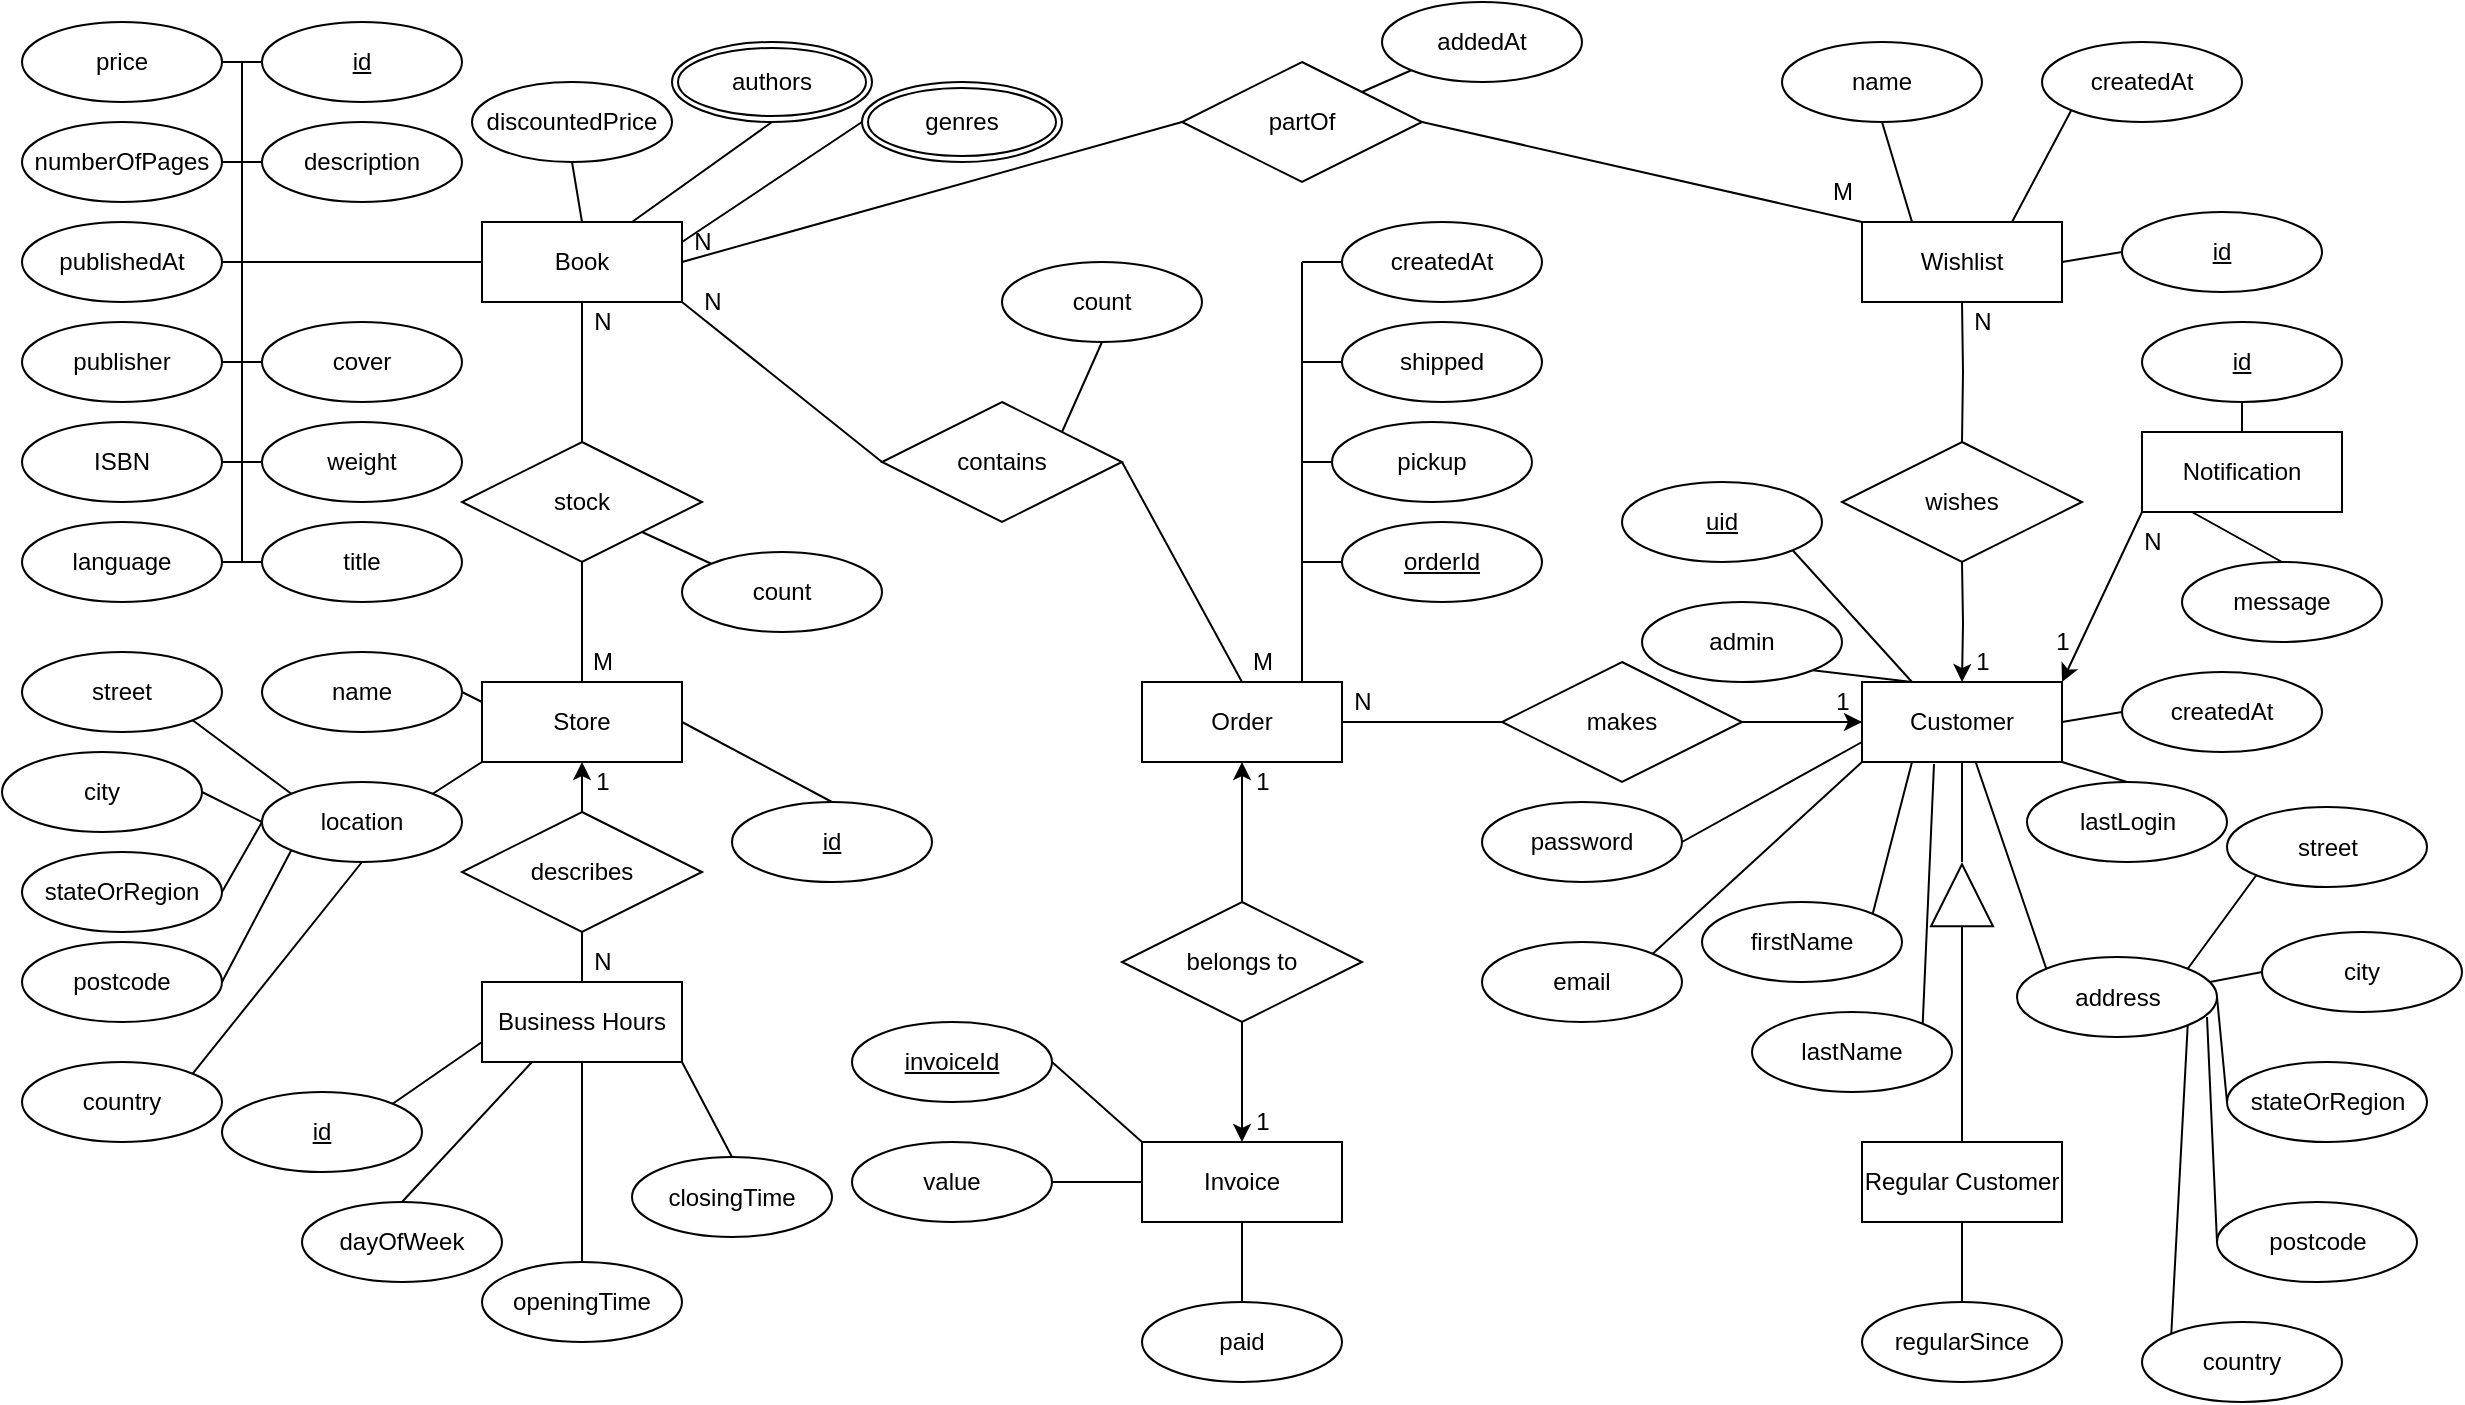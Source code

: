 <mxfile version="21.0.2" type="device"><diagram name="Page-1" id="feEC4u45geAOM6Zaswc8"><mxGraphModel dx="1434" dy="746" grid="1" gridSize="10" guides="1" tooltips="1" connect="1" arrows="1" fold="1" page="1" pageScale="1" pageWidth="850" pageHeight="1100" math="0" shadow="0"><root><mxCell id="0"/><mxCell id="1" parent="0"/><mxCell id="ds-fA3m9gh5OoLnwsY9G-4" style="edgeStyle=orthogonalEdgeStyle;rounded=0;orthogonalLoop=1;jettySize=auto;html=1;exitX=0.5;exitY=1;exitDx=0;exitDy=0;endArrow=none;endFill=0;" parent="1" source="ds-fA3m9gh5OoLnwsY9G-1" edge="1"><mxGeometry relative="1" as="geometry"><mxPoint x="980" y="440" as="targetPoint"/></mxGeometry></mxCell><mxCell id="ds-fA3m9gh5OoLnwsY9G-24" value="" style="edgeStyle=orthogonalEdgeStyle;rounded=0;orthogonalLoop=1;jettySize=auto;html=1;strokeWidth=1;endArrow=none;endFill=0;endSize=6;" parent="1" source="ds-fA3m9gh5OoLnwsY9G-1" target="ds-fA3m9gh5OoLnwsY9G-21" edge="1"><mxGeometry relative="1" as="geometry"/></mxCell><mxCell id="ds-fA3m9gh5OoLnwsY9G-1" value="Customer" style="whiteSpace=wrap;html=1;align=center;" parent="1" vertex="1"><mxGeometry x="930" y="350" width="100" height="40" as="geometry"/></mxCell><mxCell id="ds-fA3m9gh5OoLnwsY9G-3" style="edgeStyle=orthogonalEdgeStyle;rounded=0;orthogonalLoop=1;jettySize=auto;html=1;exitX=0.5;exitY=0;exitDx=0;exitDy=0;endArrow=block;endFill=0;strokeWidth=1;endSize=30;" parent="1" source="ds-fA3m9gh5OoLnwsY9G-2" edge="1"><mxGeometry relative="1" as="geometry"><mxPoint x="980" y="440" as="targetPoint"/></mxGeometry></mxCell><mxCell id="ds-fA3m9gh5OoLnwsY9G-2" value="Regular Customer" style="whiteSpace=wrap;html=1;align=center;" parent="1" vertex="1"><mxGeometry x="930" y="580" width="100" height="40" as="geometry"/></mxCell><mxCell id="ds-fA3m9gh5OoLnwsY9G-72" style="edgeStyle=none;rounded=0;orthogonalLoop=1;jettySize=auto;html=1;exitX=0;exitY=0.5;exitDx=0;exitDy=0;strokeWidth=1;endArrow=none;endFill=0;endSize=6;" parent="1" source="ds-fA3m9gh5OoLnwsY9G-5" edge="1"><mxGeometry relative="1" as="geometry"><mxPoint x="120" y="130" as="targetPoint"/><Array as="points"><mxPoint x="120" y="140"/></Array></mxGeometry></mxCell><mxCell id="ds-fA3m9gh5OoLnwsY9G-5" value="Book" style="whiteSpace=wrap;html=1;align=center;" parent="1" vertex="1"><mxGeometry x="240" y="120" width="100" height="40" as="geometry"/></mxCell><mxCell id="ds-fA3m9gh5OoLnwsY9G-6" value="Store" style="whiteSpace=wrap;html=1;align=center;" parent="1" vertex="1"><mxGeometry x="240" y="350" width="100" height="40" as="geometry"/></mxCell><mxCell id="ds-fA3m9gh5OoLnwsY9G-7" value="Order" style="whiteSpace=wrap;html=1;align=center;" parent="1" vertex="1"><mxGeometry x="570" y="350" width="100" height="40" as="geometry"/></mxCell><mxCell id="ds-fA3m9gh5OoLnwsY9G-8" value="Invoice" style="whiteSpace=wrap;html=1;align=center;" parent="1" vertex="1"><mxGeometry x="570" y="580" width="100" height="40" as="geometry"/></mxCell><mxCell id="ds-fA3m9gh5OoLnwsY9G-10" value="Wishlist" style="whiteSpace=wrap;html=1;align=center;" parent="1" vertex="1"><mxGeometry x="930" y="120" width="100" height="40" as="geometry"/></mxCell><mxCell id="ds-fA3m9gh5OoLnwsY9G-12" style="edgeStyle=orthogonalEdgeStyle;rounded=0;orthogonalLoop=1;jettySize=auto;html=1;exitX=0.5;exitY=1;exitDx=0;exitDy=0;entryX=0.5;entryY=0;entryDx=0;entryDy=0;strokeWidth=1;endArrow=classic;endFill=1;endSize=6;" parent="1" source="ds-fA3m9gh5OoLnwsY9G-11" target="ds-fA3m9gh5OoLnwsY9G-8" edge="1"><mxGeometry relative="1" as="geometry"/></mxCell><mxCell id="ds-fA3m9gh5OoLnwsY9G-13" style="edgeStyle=orthogonalEdgeStyle;rounded=0;orthogonalLoop=1;jettySize=auto;html=1;exitX=0.5;exitY=0;exitDx=0;exitDy=0;entryX=0.5;entryY=1;entryDx=0;entryDy=0;strokeWidth=1;endArrow=classic;endFill=1;endSize=6;" parent="1" source="ds-fA3m9gh5OoLnwsY9G-11" target="ds-fA3m9gh5OoLnwsY9G-7" edge="1"><mxGeometry relative="1" as="geometry"/></mxCell><mxCell id="ds-fA3m9gh5OoLnwsY9G-11" value="belongs to" style="shape=rhombus;perimeter=rhombusPerimeter;whiteSpace=wrap;html=1;align=center;" parent="1" vertex="1"><mxGeometry x="560" y="460" width="120" height="60" as="geometry"/></mxCell><mxCell id="ds-fA3m9gh5OoLnwsY9G-14" value="1" style="text;html=1;align=center;verticalAlign=middle;resizable=0;points=[];autosize=1;strokeColor=none;fillColor=none;" parent="1" vertex="1"><mxGeometry x="615" y="555" width="30" height="30" as="geometry"/></mxCell><mxCell id="ds-fA3m9gh5OoLnwsY9G-15" value="1" style="text;html=1;align=center;verticalAlign=middle;resizable=0;points=[];autosize=1;strokeColor=none;fillColor=none;" parent="1" vertex="1"><mxGeometry x="615" y="385" width="30" height="30" as="geometry"/></mxCell><mxCell id="ds-fA3m9gh5OoLnwsY9G-17" style="edgeStyle=orthogonalEdgeStyle;rounded=0;orthogonalLoop=1;jettySize=auto;html=1;exitX=0.5;exitY=1;exitDx=0;exitDy=0;entryX=0.5;entryY=0;entryDx=0;entryDy=0;strokeWidth=1;endArrow=classic;endFill=1;endSize=6;" parent="1" target="ds-fA3m9gh5OoLnwsY9G-1" edge="1"><mxGeometry relative="1" as="geometry"><mxPoint x="980" y="290" as="sourcePoint"/></mxGeometry></mxCell><mxCell id="ds-fA3m9gh5OoLnwsY9G-18" style="edgeStyle=orthogonalEdgeStyle;rounded=0;orthogonalLoop=1;jettySize=auto;html=1;exitX=0.5;exitY=0;exitDx=0;exitDy=0;entryX=0.5;entryY=1;entryDx=0;entryDy=0;strokeWidth=1;endArrow=none;endFill=0;endSize=6;" parent="1" target="ds-fA3m9gh5OoLnwsY9G-10" edge="1"><mxGeometry relative="1" as="geometry"><mxPoint x="980" y="230" as="sourcePoint"/></mxGeometry></mxCell><mxCell id="ds-fA3m9gh5OoLnwsY9G-16" value="wishes" style="shape=rhombus;perimeter=rhombusPerimeter;whiteSpace=wrap;html=1;align=center;" parent="1" vertex="1"><mxGeometry x="920" y="230" width="120" height="60" as="geometry"/></mxCell><mxCell id="ds-fA3m9gh5OoLnwsY9G-19" value="1" style="text;html=1;align=center;verticalAlign=middle;resizable=0;points=[];autosize=1;strokeColor=none;fillColor=none;" parent="1" vertex="1"><mxGeometry x="975" y="325" width="30" height="30" as="geometry"/></mxCell><mxCell id="ds-fA3m9gh5OoLnwsY9G-20" value="N" style="text;html=1;align=center;verticalAlign=middle;resizable=0;points=[];autosize=1;strokeColor=none;fillColor=none;" parent="1" vertex="1"><mxGeometry x="975" y="155" width="30" height="30" as="geometry"/></mxCell><mxCell id="ds-fA3m9gh5OoLnwsY9G-22" style="edgeStyle=orthogonalEdgeStyle;rounded=0;orthogonalLoop=1;jettySize=auto;html=1;exitX=1;exitY=0.5;exitDx=0;exitDy=0;entryX=0;entryY=0.5;entryDx=0;entryDy=0;strokeWidth=1;endArrow=classic;endFill=1;endSize=6;" parent="1" source="ds-fA3m9gh5OoLnwsY9G-21" target="ds-fA3m9gh5OoLnwsY9G-1" edge="1"><mxGeometry relative="1" as="geometry"/></mxCell><mxCell id="ds-fA3m9gh5OoLnwsY9G-23" style="edgeStyle=orthogonalEdgeStyle;rounded=0;orthogonalLoop=1;jettySize=auto;html=1;exitX=0;exitY=0.5;exitDx=0;exitDy=0;entryX=1;entryY=0.5;entryDx=0;entryDy=0;strokeWidth=1;endArrow=none;endFill=0;endSize=6;" parent="1" source="ds-fA3m9gh5OoLnwsY9G-21" target="ds-fA3m9gh5OoLnwsY9G-7" edge="1"><mxGeometry relative="1" as="geometry"/></mxCell><mxCell id="ds-fA3m9gh5OoLnwsY9G-21" value="makes" style="shape=rhombus;perimeter=rhombusPerimeter;whiteSpace=wrap;html=1;align=center;" parent="1" vertex="1"><mxGeometry x="750" y="340" width="120" height="60" as="geometry"/></mxCell><mxCell id="ds-fA3m9gh5OoLnwsY9G-25" value="1" style="text;html=1;align=center;verticalAlign=middle;resizable=0;points=[];autosize=1;strokeColor=none;fillColor=none;" parent="1" vertex="1"><mxGeometry x="905" y="345" width="30" height="30" as="geometry"/></mxCell><mxCell id="ds-fA3m9gh5OoLnwsY9G-26" value="N" style="text;html=1;align=center;verticalAlign=middle;resizable=0;points=[];autosize=1;strokeColor=none;fillColor=none;" parent="1" vertex="1"><mxGeometry x="665" y="345" width="30" height="30" as="geometry"/></mxCell><mxCell id="ds-fA3m9gh5OoLnwsY9G-35" style="edgeStyle=none;rounded=0;orthogonalLoop=1;jettySize=auto;html=1;exitX=1;exitY=0.5;exitDx=0;exitDy=0;entryX=0.5;entryY=0;entryDx=0;entryDy=0;strokeWidth=1;endArrow=none;endFill=0;endSize=6;" parent="1" source="ds-fA3m9gh5OoLnwsY9G-27" target="ds-fA3m9gh5OoLnwsY9G-7" edge="1"><mxGeometry relative="1" as="geometry"/></mxCell><mxCell id="ds-fA3m9gh5OoLnwsY9G-36" style="edgeStyle=none;rounded=0;orthogonalLoop=1;jettySize=auto;html=1;exitX=0;exitY=0.5;exitDx=0;exitDy=0;entryX=1;entryY=1;entryDx=0;entryDy=0;strokeWidth=1;endArrow=none;endFill=0;endSize=6;" parent="1" source="ds-fA3m9gh5OoLnwsY9G-27" target="ds-fA3m9gh5OoLnwsY9G-5" edge="1"><mxGeometry relative="1" as="geometry"/></mxCell><mxCell id="ds-fA3m9gh5OoLnwsY9G-27" value="contains" style="shape=rhombus;perimeter=rhombusPerimeter;whiteSpace=wrap;html=1;align=center;" parent="1" vertex="1"><mxGeometry x="440" y="210" width="120" height="60" as="geometry"/></mxCell><mxCell id="ds-fA3m9gh5OoLnwsY9G-29" style="edgeStyle=orthogonalEdgeStyle;rounded=0;orthogonalLoop=1;jettySize=auto;html=1;exitX=0.5;exitY=0;exitDx=0;exitDy=0;entryX=0.5;entryY=1;entryDx=0;entryDy=0;strokeWidth=1;endArrow=none;endFill=0;endSize=6;" parent="1" source="ds-fA3m9gh5OoLnwsY9G-28" target="ds-fA3m9gh5OoLnwsY9G-5" edge="1"><mxGeometry relative="1" as="geometry"/></mxCell><mxCell id="ds-fA3m9gh5OoLnwsY9G-30" style="edgeStyle=orthogonalEdgeStyle;rounded=0;orthogonalLoop=1;jettySize=auto;html=1;exitX=0.5;exitY=1;exitDx=0;exitDy=0;entryX=0.5;entryY=0;entryDx=0;entryDy=0;strokeWidth=1;endArrow=none;endFill=0;endSize=6;" parent="1" source="ds-fA3m9gh5OoLnwsY9G-28" target="ds-fA3m9gh5OoLnwsY9G-6" edge="1"><mxGeometry relative="1" as="geometry"/></mxCell><mxCell id="ds-fA3m9gh5OoLnwsY9G-28" value="stock" style="shape=rhombus;perimeter=rhombusPerimeter;whiteSpace=wrap;html=1;align=center;" parent="1" vertex="1"><mxGeometry x="230" y="230" width="120" height="60" as="geometry"/></mxCell><mxCell id="ds-fA3m9gh5OoLnwsY9G-32" style="rounded=0;orthogonalLoop=1;jettySize=auto;html=1;exitX=0;exitY=0;exitDx=0;exitDy=0;entryX=1;entryY=1;entryDx=0;entryDy=0;strokeWidth=1;endArrow=none;endFill=0;endSize=6;" parent="1" source="ds-fA3m9gh5OoLnwsY9G-31" target="ds-fA3m9gh5OoLnwsY9G-28" edge="1"><mxGeometry relative="1" as="geometry"/></mxCell><mxCell id="ds-fA3m9gh5OoLnwsY9G-31" value="count" style="ellipse;whiteSpace=wrap;html=1;align=center;" parent="1" vertex="1"><mxGeometry x="340" y="285" width="100" height="40" as="geometry"/></mxCell><mxCell id="ds-fA3m9gh5OoLnwsY9G-33" value="M" style="text;html=1;align=center;verticalAlign=middle;resizable=0;points=[];autosize=1;strokeColor=none;fillColor=none;" parent="1" vertex="1"><mxGeometry x="285" y="325" width="30" height="30" as="geometry"/></mxCell><mxCell id="ds-fA3m9gh5OoLnwsY9G-34" value="N" style="text;html=1;align=center;verticalAlign=middle;resizable=0;points=[];autosize=1;strokeColor=none;fillColor=none;" parent="1" vertex="1"><mxGeometry x="285" y="155" width="30" height="30" as="geometry"/></mxCell><mxCell id="ds-fA3m9gh5OoLnwsY9G-60" style="edgeStyle=none;rounded=0;orthogonalLoop=1;jettySize=auto;html=1;exitX=0.5;exitY=1;exitDx=0;exitDy=0;entryX=0.75;entryY=0;entryDx=0;entryDy=0;strokeWidth=1;endArrow=none;endFill=0;endSize=6;" parent="1" source="ds-fA3m9gh5OoLnwsY9G-37" target="ds-fA3m9gh5OoLnwsY9G-5" edge="1"><mxGeometry relative="1" as="geometry"/></mxCell><mxCell id="ds-fA3m9gh5OoLnwsY9G-37" value="authors" style="ellipse;shape=doubleEllipse;margin=3;whiteSpace=wrap;html=1;align=center;" parent="1" vertex="1"><mxGeometry x="335" y="30" width="100" height="40" as="geometry"/></mxCell><mxCell id="ds-fA3m9gh5OoLnwsY9G-45" style="edgeStyle=none;rounded=0;orthogonalLoop=1;jettySize=auto;html=1;exitX=0;exitY=0.5;exitDx=0;exitDy=0;entryX=1;entryY=0.25;entryDx=0;entryDy=0;strokeWidth=1;endArrow=none;endFill=0;endSize=6;" parent="1" source="ds-fA3m9gh5OoLnwsY9G-41" target="ds-fA3m9gh5OoLnwsY9G-5" edge="1"><mxGeometry relative="1" as="geometry"/></mxCell><mxCell id="ds-fA3m9gh5OoLnwsY9G-41" value="genres" style="ellipse;shape=doubleEllipse;margin=3;whiteSpace=wrap;html=1;align=center;" parent="1" vertex="1"><mxGeometry x="430" y="50" width="100" height="40" as="geometry"/></mxCell><mxCell id="ds-fA3m9gh5OoLnwsY9G-43" value="M" style="text;html=1;align=center;verticalAlign=middle;resizable=0;points=[];autosize=1;strokeColor=none;fillColor=none;" parent="1" vertex="1"><mxGeometry x="615" y="325" width="30" height="30" as="geometry"/></mxCell><mxCell id="ds-fA3m9gh5OoLnwsY9G-44" value="N" style="text;html=1;align=center;verticalAlign=middle;resizable=0;points=[];autosize=1;strokeColor=none;fillColor=none;" parent="1" vertex="1"><mxGeometry x="340" y="145" width="30" height="30" as="geometry"/></mxCell><mxCell id="ds-fA3m9gh5OoLnwsY9G-67" style="edgeStyle=none;rounded=0;orthogonalLoop=1;jettySize=auto;html=1;exitX=0;exitY=0.5;exitDx=0;exitDy=0;strokeWidth=1;endArrow=none;endFill=0;endSize=6;" parent="1" source="ds-fA3m9gh5OoLnwsY9G-47" edge="1"><mxGeometry relative="1" as="geometry"><mxPoint x="120" y="40" as="targetPoint"/></mxGeometry></mxCell><mxCell id="ds-fA3m9gh5OoLnwsY9G-47" value="id" style="ellipse;whiteSpace=wrap;html=1;align=center;fontStyle=4;" parent="1" vertex="1"><mxGeometry x="130" y="20" width="100" height="40" as="geometry"/></mxCell><mxCell id="ds-fA3m9gh5OoLnwsY9G-62" style="edgeStyle=none;rounded=0;orthogonalLoop=1;jettySize=auto;html=1;exitX=1;exitY=0.5;exitDx=0;exitDy=0;strokeWidth=1;endArrow=none;endFill=0;endSize=6;" parent="1" source="ds-fA3m9gh5OoLnwsY9G-49" edge="1"><mxGeometry relative="1" as="geometry"><mxPoint x="120" y="240" as="targetPoint"/></mxGeometry></mxCell><mxCell id="ds-fA3m9gh5OoLnwsY9G-49" value="ISBN" style="ellipse;whiteSpace=wrap;html=1;align=center;" parent="1" vertex="1"><mxGeometry x="10" y="220" width="100" height="40" as="geometry"/></mxCell><mxCell id="ds-fA3m9gh5OoLnwsY9G-63" style="edgeStyle=none;rounded=0;orthogonalLoop=1;jettySize=auto;html=1;exitX=1;exitY=0.5;exitDx=0;exitDy=0;strokeWidth=1;endArrow=none;endFill=0;endSize=6;" parent="1" source="ds-fA3m9gh5OoLnwsY9G-51" edge="1"><mxGeometry relative="1" as="geometry"><mxPoint x="120" y="190" as="targetPoint"/></mxGeometry></mxCell><mxCell id="ds-fA3m9gh5OoLnwsY9G-51" value="publisher" style="ellipse;whiteSpace=wrap;html=1;align=center;" parent="1" vertex="1"><mxGeometry x="10" y="170" width="100" height="40" as="geometry"/></mxCell><mxCell id="ds-fA3m9gh5OoLnwsY9G-64" style="edgeStyle=none;rounded=0;orthogonalLoop=1;jettySize=auto;html=1;exitX=1;exitY=0.5;exitDx=0;exitDy=0;strokeWidth=1;endArrow=none;endFill=0;endSize=6;" parent="1" source="ds-fA3m9gh5OoLnwsY9G-53" edge="1"><mxGeometry relative="1" as="geometry"><mxPoint x="120" y="140" as="targetPoint"/></mxGeometry></mxCell><mxCell id="ds-fA3m9gh5OoLnwsY9G-53" value="&lt;div&gt;publishedAt&lt;/div&gt;" style="ellipse;whiteSpace=wrap;html=1;align=center;" parent="1" vertex="1"><mxGeometry x="10" y="120" width="100" height="40" as="geometry"/></mxCell><mxCell id="ds-fA3m9gh5OoLnwsY9G-65" style="edgeStyle=none;rounded=0;orthogonalLoop=1;jettySize=auto;html=1;exitX=1;exitY=0.5;exitDx=0;exitDy=0;strokeWidth=1;endArrow=none;endFill=0;endSize=6;" parent="1" source="ds-fA3m9gh5OoLnwsY9G-56" edge="1"><mxGeometry relative="1" as="geometry"><mxPoint x="120" y="90" as="targetPoint"/></mxGeometry></mxCell><mxCell id="ds-fA3m9gh5OoLnwsY9G-56" value="&lt;div&gt;numberOfPages&lt;/div&gt;" style="ellipse;whiteSpace=wrap;html=1;align=center;" parent="1" vertex="1"><mxGeometry x="10" y="70" width="100" height="40" as="geometry"/></mxCell><mxCell id="ds-fA3m9gh5OoLnwsY9G-66" style="edgeStyle=none;rounded=0;orthogonalLoop=1;jettySize=auto;html=1;exitX=1;exitY=0.5;exitDx=0;exitDy=0;strokeWidth=1;endArrow=none;endFill=0;endSize=6;" parent="1" source="ds-fA3m9gh5OoLnwsY9G-58" edge="1"><mxGeometry relative="1" as="geometry"><mxPoint x="120" y="40" as="targetPoint"/></mxGeometry></mxCell><mxCell id="ds-fA3m9gh5OoLnwsY9G-58" value="&lt;div&gt;price&lt;/div&gt;" style="ellipse;whiteSpace=wrap;html=1;align=center;" parent="1" vertex="1"><mxGeometry x="10" y="20" width="100" height="40" as="geometry"/></mxCell><mxCell id="ds-fA3m9gh5OoLnwsY9G-61" value="" style="endArrow=none;html=1;rounded=0;strokeWidth=1;endSize=6;" parent="1" edge="1"><mxGeometry relative="1" as="geometry"><mxPoint x="120" y="40" as="sourcePoint"/><mxPoint x="120" y="290" as="targetPoint"/><Array as="points"><mxPoint x="120" y="150"/></Array></mxGeometry></mxCell><mxCell id="ds-fA3m9gh5OoLnwsY9G-69" style="edgeStyle=none;rounded=0;orthogonalLoop=1;jettySize=auto;html=1;exitX=0;exitY=0.5;exitDx=0;exitDy=0;strokeWidth=1;endArrow=none;endFill=0;endSize=6;" parent="1" source="ds-fA3m9gh5OoLnwsY9G-68" edge="1"><mxGeometry relative="1" as="geometry"><mxPoint x="120" y="240" as="targetPoint"/></mxGeometry></mxCell><mxCell id="ds-fA3m9gh5OoLnwsY9G-68" value="weight" style="ellipse;whiteSpace=wrap;html=1;align=center;" parent="1" vertex="1"><mxGeometry x="130" y="220" width="100" height="40" as="geometry"/></mxCell><mxCell id="ds-fA3m9gh5OoLnwsY9G-71" style="edgeStyle=none;rounded=0;orthogonalLoop=1;jettySize=auto;html=1;exitX=0;exitY=0.5;exitDx=0;exitDy=0;strokeWidth=1;endArrow=none;endFill=0;endSize=6;" parent="1" source="ds-fA3m9gh5OoLnwsY9G-70" edge="1"><mxGeometry relative="1" as="geometry"><mxPoint x="120" y="190" as="targetPoint"/></mxGeometry></mxCell><mxCell id="ds-fA3m9gh5OoLnwsY9G-70" value="cover" style="ellipse;whiteSpace=wrap;html=1;align=center;" parent="1" vertex="1"><mxGeometry x="130" y="170" width="100" height="40" as="geometry"/></mxCell><mxCell id="ds-fA3m9gh5OoLnwsY9G-74" style="edgeStyle=none;rounded=0;orthogonalLoop=1;jettySize=auto;html=1;exitX=0;exitY=0.5;exitDx=0;exitDy=0;strokeWidth=1;endArrow=none;endFill=0;endSize=6;" parent="1" source="ds-fA3m9gh5OoLnwsY9G-73" edge="1"><mxGeometry relative="1" as="geometry"><mxPoint x="120" y="90" as="targetPoint"/></mxGeometry></mxCell><mxCell id="ds-fA3m9gh5OoLnwsY9G-73" value="description" style="ellipse;whiteSpace=wrap;html=1;align=center;" parent="1" vertex="1"><mxGeometry x="130" y="70" width="100" height="40" as="geometry"/></mxCell><mxCell id="ds-fA3m9gh5OoLnwsY9G-76" style="edgeStyle=none;rounded=0;orthogonalLoop=1;jettySize=auto;html=1;exitX=1;exitY=0.5;exitDx=0;exitDy=0;strokeWidth=1;endArrow=none;endFill=0;endSize=6;" parent="1" source="ds-fA3m9gh5OoLnwsY9G-75" edge="1"><mxGeometry relative="1" as="geometry"><mxPoint x="120" y="290" as="targetPoint"/></mxGeometry></mxCell><mxCell id="ds-fA3m9gh5OoLnwsY9G-75" value="language" style="ellipse;whiteSpace=wrap;html=1;align=center;" parent="1" vertex="1"><mxGeometry x="10" y="270" width="100" height="40" as="geometry"/></mxCell><mxCell id="ds-fA3m9gh5OoLnwsY9G-91" style="edgeStyle=none;rounded=0;orthogonalLoop=1;jettySize=auto;html=1;exitX=1;exitY=0;exitDx=0;exitDy=0;entryX=0;entryY=1;entryDx=0;entryDy=0;strokeWidth=1;endArrow=none;endFill=0;endSize=6;" parent="1" source="ds-fA3m9gh5OoLnwsY9G-77" target="ds-fA3m9gh5OoLnwsY9G-6" edge="1"><mxGeometry relative="1" as="geometry"/></mxCell><mxCell id="ds-fA3m9gh5OoLnwsY9G-77" value="location" style="ellipse;whiteSpace=wrap;html=1;align=center;" parent="1" vertex="1"><mxGeometry x="130" y="400" width="100" height="40" as="geometry"/></mxCell><mxCell id="ds-fA3m9gh5OoLnwsY9G-95" style="edgeStyle=none;rounded=0;orthogonalLoop=1;jettySize=auto;html=1;exitX=1;exitY=1;exitDx=0;exitDy=0;entryX=0;entryY=0;entryDx=0;entryDy=0;strokeWidth=1;endArrow=none;endFill=0;endSize=6;" parent="1" source="ds-fA3m9gh5OoLnwsY9G-78" target="ds-fA3m9gh5OoLnwsY9G-77" edge="1"><mxGeometry relative="1" as="geometry"/></mxCell><mxCell id="ds-fA3m9gh5OoLnwsY9G-78" value="street" style="ellipse;whiteSpace=wrap;html=1;align=center;" parent="1" vertex="1"><mxGeometry x="10" y="335" width="100" height="40" as="geometry"/></mxCell><mxCell id="ds-fA3m9gh5OoLnwsY9G-94" style="edgeStyle=none;rounded=0;orthogonalLoop=1;jettySize=auto;html=1;exitX=1;exitY=0.5;exitDx=0;exitDy=0;entryX=0;entryY=0.5;entryDx=0;entryDy=0;strokeWidth=1;endArrow=none;endFill=0;endSize=6;" parent="1" source="ds-fA3m9gh5OoLnwsY9G-79" target="ds-fA3m9gh5OoLnwsY9G-77" edge="1"><mxGeometry relative="1" as="geometry"/></mxCell><mxCell id="ds-fA3m9gh5OoLnwsY9G-79" value="stateOrRegion" style="ellipse;whiteSpace=wrap;html=1;align=center;" parent="1" vertex="1"><mxGeometry x="10" y="435" width="100" height="40" as="geometry"/></mxCell><mxCell id="ds-fA3m9gh5OoLnwsY9G-93" style="edgeStyle=none;rounded=0;orthogonalLoop=1;jettySize=auto;html=1;exitX=1;exitY=0.5;exitDx=0;exitDy=0;entryX=0;entryY=1;entryDx=0;entryDy=0;strokeWidth=1;endArrow=none;endFill=0;endSize=6;" parent="1" source="ds-fA3m9gh5OoLnwsY9G-80" target="ds-fA3m9gh5OoLnwsY9G-77" edge="1"><mxGeometry relative="1" as="geometry"/></mxCell><mxCell id="ds-fA3m9gh5OoLnwsY9G-80" value="postcode" style="ellipse;whiteSpace=wrap;html=1;align=center;" parent="1" vertex="1"><mxGeometry x="10" y="480" width="100" height="40" as="geometry"/></mxCell><mxCell id="ds-fA3m9gh5OoLnwsY9G-92" style="edgeStyle=none;rounded=0;orthogonalLoop=1;jettySize=auto;html=1;exitX=1;exitY=0;exitDx=0;exitDy=0;entryX=0.5;entryY=1;entryDx=0;entryDy=0;strokeWidth=1;endArrow=none;endFill=0;endSize=6;" parent="1" source="ds-fA3m9gh5OoLnwsY9G-81" target="ds-fA3m9gh5OoLnwsY9G-77" edge="1"><mxGeometry relative="1" as="geometry"/></mxCell><mxCell id="ds-fA3m9gh5OoLnwsY9G-81" value="country" style="ellipse;whiteSpace=wrap;html=1;align=center;" parent="1" vertex="1"><mxGeometry x="10" y="540" width="100" height="40" as="geometry"/></mxCell><mxCell id="ds-fA3m9gh5OoLnwsY9G-90" style="edgeStyle=none;rounded=0;orthogonalLoop=1;jettySize=auto;html=1;exitX=1;exitY=0.5;exitDx=0;exitDy=0;entryX=0;entryY=0.25;entryDx=0;entryDy=0;strokeWidth=1;endArrow=none;endFill=0;endSize=6;" parent="1" source="ds-fA3m9gh5OoLnwsY9G-82" target="ds-fA3m9gh5OoLnwsY9G-6" edge="1"><mxGeometry relative="1" as="geometry"/></mxCell><mxCell id="ds-fA3m9gh5OoLnwsY9G-82" value="name" style="ellipse;whiteSpace=wrap;html=1;align=center;" parent="1" vertex="1"><mxGeometry x="130" y="335" width="100" height="40" as="geometry"/></mxCell><mxCell id="1VKtcYkeaoAmWVGoJcKk-1" style="rounded=0;orthogonalLoop=1;jettySize=auto;html=1;exitX=0.5;exitY=0;exitDx=0;exitDy=0;entryX=1;entryY=0.5;entryDx=0;entryDy=0;endArrow=none;endFill=0;" parent="1" source="ds-fA3m9gh5OoLnwsY9G-86" target="ds-fA3m9gh5OoLnwsY9G-6" edge="1"><mxGeometry relative="1" as="geometry"/></mxCell><mxCell id="ds-fA3m9gh5OoLnwsY9G-86" value="id" style="ellipse;whiteSpace=wrap;html=1;align=center;fontStyle=4;" parent="1" vertex="1"><mxGeometry x="365" y="410" width="100" height="40" as="geometry"/></mxCell><mxCell id="ds-fA3m9gh5OoLnwsY9G-88" style="edgeStyle=none;rounded=0;orthogonalLoop=1;jettySize=auto;html=1;exitX=0;exitY=0.5;exitDx=0;exitDy=0;strokeWidth=1;endArrow=none;endFill=0;endSize=6;" parent="1" edge="1"><mxGeometry relative="1" as="geometry"><mxPoint x="120" y="290" as="targetPoint"/><mxPoint x="130" y="290" as="sourcePoint"/></mxGeometry></mxCell><mxCell id="ds-fA3m9gh5OoLnwsY9G-106" style="edgeStyle=none;rounded=0;orthogonalLoop=1;jettySize=auto;html=1;exitX=0;exitY=0.5;exitDx=0;exitDy=0;strokeWidth=1;endArrow=none;endFill=0;endSize=6;" parent="1" edge="1"><mxGeometry relative="1" as="geometry"><mxPoint x="650" y="240" as="targetPoint"/><mxPoint x="670" y="240" as="sourcePoint"/></mxGeometry></mxCell><mxCell id="ds-fA3m9gh5OoLnwsY9G-105" style="edgeStyle=none;rounded=0;orthogonalLoop=1;jettySize=auto;html=1;exitX=0;exitY=0.5;exitDx=0;exitDy=0;strokeWidth=1;endArrow=none;endFill=0;endSize=6;" parent="1" source="ds-fA3m9gh5OoLnwsY9G-99" edge="1"><mxGeometry relative="1" as="geometry"><mxPoint x="650" y="190" as="targetPoint"/></mxGeometry></mxCell><mxCell id="ds-fA3m9gh5OoLnwsY9G-99" value="shipped" style="ellipse;whiteSpace=wrap;html=1;align=center;" parent="1" vertex="1"><mxGeometry x="670" y="170" width="100" height="40" as="geometry"/></mxCell><mxCell id="ds-fA3m9gh5OoLnwsY9G-104" style="edgeStyle=none;rounded=0;orthogonalLoop=1;jettySize=auto;html=1;exitX=0;exitY=0.5;exitDx=0;exitDy=0;strokeWidth=1;endArrow=none;endFill=0;endSize=6;" parent="1" source="ds-fA3m9gh5OoLnwsY9G-100" edge="1"><mxGeometry relative="1" as="geometry"><mxPoint x="650" y="140" as="targetPoint"/></mxGeometry></mxCell><mxCell id="ds-fA3m9gh5OoLnwsY9G-100" value="createdAt" style="ellipse;whiteSpace=wrap;html=1;align=center;" parent="1" vertex="1"><mxGeometry x="670" y="120" width="100" height="40" as="geometry"/></mxCell><mxCell id="ds-fA3m9gh5OoLnwsY9G-101" value="" style="endArrow=none;html=1;rounded=0;strokeWidth=1;endSize=6;" parent="1" edge="1"><mxGeometry relative="1" as="geometry"><mxPoint x="650" y="140" as="sourcePoint"/><mxPoint x="650" y="350" as="targetPoint"/></mxGeometry></mxCell><mxCell id="ds-fA3m9gh5OoLnwsY9G-107" style="edgeStyle=none;rounded=0;orthogonalLoop=1;jettySize=auto;html=1;exitX=0;exitY=0.5;exitDx=0;exitDy=0;strokeWidth=1;endArrow=none;endFill=0;endSize=6;" parent="1" source="ds-fA3m9gh5OoLnwsY9G-103" edge="1"><mxGeometry relative="1" as="geometry"><mxPoint x="650" y="290" as="targetPoint"/></mxGeometry></mxCell><mxCell id="ds-fA3m9gh5OoLnwsY9G-103" value="orderId" style="ellipse;whiteSpace=wrap;html=1;align=center;fontStyle=4;" parent="1" vertex="1"><mxGeometry x="670" y="270" width="100" height="40" as="geometry"/></mxCell><mxCell id="ds-fA3m9gh5OoLnwsY9G-108" value="pickup" style="ellipse;whiteSpace=wrap;html=1;align=center;" parent="1" vertex="1"><mxGeometry x="665" y="220" width="100" height="40" as="geometry"/></mxCell><mxCell id="ds-fA3m9gh5OoLnwsY9G-111" style="edgeStyle=none;rounded=0;orthogonalLoop=1;jettySize=auto;html=1;exitX=1;exitY=0.5;exitDx=0;exitDy=0;entryX=0;entryY=0;entryDx=0;entryDy=0;strokeWidth=1;endArrow=none;endFill=0;endSize=6;" parent="1" source="ds-fA3m9gh5OoLnwsY9G-110" target="ds-fA3m9gh5OoLnwsY9G-8" edge="1"><mxGeometry relative="1" as="geometry"/></mxCell><mxCell id="ds-fA3m9gh5OoLnwsY9G-110" value="invoiceId" style="ellipse;whiteSpace=wrap;html=1;align=center;fontStyle=4;" parent="1" vertex="1"><mxGeometry x="425" y="520" width="100" height="40" as="geometry"/></mxCell><mxCell id="ds-fA3m9gh5OoLnwsY9G-119" style="edgeStyle=none;rounded=0;orthogonalLoop=1;jettySize=auto;html=1;exitX=1;exitY=0.5;exitDx=0;exitDy=0;entryX=0;entryY=0.5;entryDx=0;entryDy=0;strokeWidth=1;endArrow=none;endFill=0;endSize=6;" parent="1" source="ds-fA3m9gh5OoLnwsY9G-112" target="ds-fA3m9gh5OoLnwsY9G-8" edge="1"><mxGeometry relative="1" as="geometry"/></mxCell><mxCell id="ds-fA3m9gh5OoLnwsY9G-112" value="value" style="ellipse;whiteSpace=wrap;html=1;align=center;" parent="1" vertex="1"><mxGeometry x="425" y="580" width="100" height="40" as="geometry"/></mxCell><mxCell id="ds-fA3m9gh5OoLnwsY9G-123" style="edgeStyle=none;rounded=0;orthogonalLoop=1;jettySize=auto;html=1;exitX=0.5;exitY=0;exitDx=0;exitDy=0;entryX=0.5;entryY=1;entryDx=0;entryDy=0;strokeWidth=1;endArrow=none;endFill=0;endSize=6;" parent="1" source="ds-fA3m9gh5OoLnwsY9G-122" target="ds-fA3m9gh5OoLnwsY9G-8" edge="1"><mxGeometry relative="1" as="geometry"/></mxCell><mxCell id="ds-fA3m9gh5OoLnwsY9G-122" value="paid" style="ellipse;whiteSpace=wrap;html=1;align=center;" parent="1" vertex="1"><mxGeometry x="570" y="660" width="100" height="40" as="geometry"/></mxCell><mxCell id="1VKtcYkeaoAmWVGoJcKk-17" style="rounded=0;orthogonalLoop=1;jettySize=auto;html=1;exitX=1;exitY=1;exitDx=0;exitDy=0;endArrow=none;endFill=0;entryX=0.25;entryY=0;entryDx=0;entryDy=0;" parent="1" source="ds-fA3m9gh5OoLnwsY9G-125" target="ds-fA3m9gh5OoLnwsY9G-1" edge="1"><mxGeometry relative="1" as="geometry"><mxPoint x="960" y="340" as="targetPoint"/></mxGeometry></mxCell><mxCell id="ds-fA3m9gh5OoLnwsY9G-125" value="uid" style="ellipse;whiteSpace=wrap;html=1;align=center;fontStyle=4;" parent="1" vertex="1"><mxGeometry x="810" y="250" width="100" height="40" as="geometry"/></mxCell><mxCell id="ds-fA3m9gh5OoLnwsY9G-138" style="edgeStyle=none;rounded=0;orthogonalLoop=1;jettySize=auto;html=1;exitX=1;exitY=0;exitDx=0;exitDy=0;entryX=0;entryY=1;entryDx=0;entryDy=0;strokeWidth=1;endArrow=none;endFill=0;endSize=6;" parent="1" source="ds-fA3m9gh5OoLnwsY9G-126" target="ds-fA3m9gh5OoLnwsY9G-1" edge="1"><mxGeometry relative="1" as="geometry"/></mxCell><mxCell id="ds-fA3m9gh5OoLnwsY9G-126" value="email" style="ellipse;whiteSpace=wrap;html=1;align=center;" parent="1" vertex="1"><mxGeometry x="740" y="480" width="100" height="40" as="geometry"/></mxCell><mxCell id="ds-fA3m9gh5OoLnwsY9G-139" style="edgeStyle=none;rounded=0;orthogonalLoop=1;jettySize=auto;html=1;exitX=1;exitY=0;exitDx=0;exitDy=0;entryX=0.25;entryY=1;entryDx=0;entryDy=0;strokeWidth=1;endArrow=none;endFill=0;endSize=6;" parent="1" source="ds-fA3m9gh5OoLnwsY9G-127" target="ds-fA3m9gh5OoLnwsY9G-1" edge="1"><mxGeometry relative="1" as="geometry"/></mxCell><mxCell id="ds-fA3m9gh5OoLnwsY9G-127" value="firstName" style="ellipse;whiteSpace=wrap;html=1;align=center;" parent="1" vertex="1"><mxGeometry x="850" y="460" width="100" height="40" as="geometry"/></mxCell><mxCell id="ds-fA3m9gh5OoLnwsY9G-145" style="edgeStyle=none;rounded=0;orthogonalLoop=1;jettySize=auto;html=1;exitX=0;exitY=0;exitDx=0;exitDy=0;strokeWidth=1;endArrow=none;endFill=0;endSize=6;" parent="1" source="ds-fA3m9gh5OoLnwsY9G-128" target="ds-fA3m9gh5OoLnwsY9G-1" edge="1"><mxGeometry relative="1" as="geometry"/></mxCell><mxCell id="ds-fA3m9gh5OoLnwsY9G-128" value="address" style="ellipse;whiteSpace=wrap;html=1;align=center;" parent="1" vertex="1"><mxGeometry x="1007.5" y="487.5" width="100" height="40" as="geometry"/></mxCell><mxCell id="ds-fA3m9gh5OoLnwsY9G-140" style="edgeStyle=none;rounded=0;orthogonalLoop=1;jettySize=auto;html=1;exitX=1;exitY=0;exitDx=0;exitDy=0;entryX=0.36;entryY=1.025;entryDx=0;entryDy=0;entryPerimeter=0;strokeWidth=1;endArrow=none;endFill=0;endSize=6;" parent="1" source="ds-fA3m9gh5OoLnwsY9G-129" target="ds-fA3m9gh5OoLnwsY9G-1" edge="1"><mxGeometry relative="1" as="geometry"/></mxCell><mxCell id="ds-fA3m9gh5OoLnwsY9G-129" value="lastName" style="ellipse;whiteSpace=wrap;html=1;align=center;" parent="1" vertex="1"><mxGeometry x="875" y="515" width="100" height="40" as="geometry"/></mxCell><mxCell id="ds-fA3m9gh5OoLnwsY9G-134" style="edgeStyle=none;rounded=0;orthogonalLoop=1;jettySize=auto;html=1;exitX=0;exitY=1;exitDx=0;exitDy=0;entryX=1;entryY=0;entryDx=0;entryDy=0;strokeWidth=1;endArrow=none;endFill=0;endSize=6;" parent="1" source="ds-fA3m9gh5OoLnwsY9G-130" target="ds-fA3m9gh5OoLnwsY9G-128" edge="1"><mxGeometry relative="1" as="geometry"/></mxCell><mxCell id="ds-fA3m9gh5OoLnwsY9G-130" value="street" style="ellipse;whiteSpace=wrap;html=1;align=center;" parent="1" vertex="1"><mxGeometry x="1112.5" y="412.5" width="100" height="40" as="geometry"/></mxCell><mxCell id="ds-fA3m9gh5OoLnwsY9G-135" style="edgeStyle=none;rounded=0;orthogonalLoop=1;jettySize=auto;html=1;exitX=0;exitY=0.5;exitDx=0;exitDy=0;entryX=1;entryY=0.5;entryDx=0;entryDy=0;strokeWidth=1;endArrow=none;endFill=0;endSize=6;" parent="1" source="ds-fA3m9gh5OoLnwsY9G-131" target="ds-fA3m9gh5OoLnwsY9G-128" edge="1"><mxGeometry relative="1" as="geometry"/></mxCell><mxCell id="ds-fA3m9gh5OoLnwsY9G-131" value="stateOrRegion" style="ellipse;whiteSpace=wrap;html=1;align=center;" parent="1" vertex="1"><mxGeometry x="1112.5" y="540" width="100" height="40" as="geometry"/></mxCell><mxCell id="ds-fA3m9gh5OoLnwsY9G-136" style="edgeStyle=none;rounded=0;orthogonalLoop=1;jettySize=auto;html=1;exitX=0;exitY=0.5;exitDx=0;exitDy=0;strokeWidth=1;endArrow=none;endFill=0;endSize=6;" parent="1" source="ds-fA3m9gh5OoLnwsY9G-132" edge="1"><mxGeometry relative="1" as="geometry"><mxPoint x="1102.5" y="517.5" as="targetPoint"/></mxGeometry></mxCell><mxCell id="ds-fA3m9gh5OoLnwsY9G-132" value="postcode" style="ellipse;whiteSpace=wrap;html=1;align=center;" parent="1" vertex="1"><mxGeometry x="1107.5" y="610" width="100" height="40" as="geometry"/></mxCell><mxCell id="ds-fA3m9gh5OoLnwsY9G-137" style="edgeStyle=none;rounded=0;orthogonalLoop=1;jettySize=auto;html=1;exitX=0;exitY=0;exitDx=0;exitDy=0;entryX=1;entryY=1;entryDx=0;entryDy=0;strokeWidth=1;endArrow=none;endFill=0;endSize=6;" parent="1" source="ds-fA3m9gh5OoLnwsY9G-133" target="ds-fA3m9gh5OoLnwsY9G-128" edge="1"><mxGeometry relative="1" as="geometry"/></mxCell><mxCell id="ds-fA3m9gh5OoLnwsY9G-133" value="country" style="ellipse;whiteSpace=wrap;html=1;align=center;" parent="1" vertex="1"><mxGeometry x="1070" y="670" width="100" height="40" as="geometry"/></mxCell><mxCell id="ds-fA3m9gh5OoLnwsY9G-144" style="edgeStyle=none;rounded=0;orthogonalLoop=1;jettySize=auto;html=1;exitX=0;exitY=0.5;exitDx=0;exitDy=0;entryX=1;entryY=0.5;entryDx=0;entryDy=0;strokeWidth=1;endArrow=none;endFill=0;endSize=6;" parent="1" source="ds-fA3m9gh5OoLnwsY9G-143" target="ds-fA3m9gh5OoLnwsY9G-1" edge="1"><mxGeometry relative="1" as="geometry"/></mxCell><mxCell id="ds-fA3m9gh5OoLnwsY9G-143" value="createdAt" style="ellipse;whiteSpace=wrap;html=1;align=center;" parent="1" vertex="1"><mxGeometry x="1060" y="345" width="100" height="40" as="geometry"/></mxCell><mxCell id="ds-fA3m9gh5OoLnwsY9G-147" style="edgeStyle=none;rounded=0;orthogonalLoop=1;jettySize=auto;html=1;exitX=0.5;exitY=0;exitDx=0;exitDy=0;entryX=1;entryY=1;entryDx=0;entryDy=0;strokeWidth=1;endArrow=none;endFill=0;endSize=6;" parent="1" source="ds-fA3m9gh5OoLnwsY9G-146" target="ds-fA3m9gh5OoLnwsY9G-1" edge="1"><mxGeometry relative="1" as="geometry"/></mxCell><mxCell id="ds-fA3m9gh5OoLnwsY9G-146" value="lastLogin" style="ellipse;whiteSpace=wrap;html=1;align=center;" parent="1" vertex="1"><mxGeometry x="1012.5" y="400" width="100" height="40" as="geometry"/></mxCell><mxCell id="4W773PtNuVDKt1dHclUL-1" style="rounded=0;orthogonalLoop=1;jettySize=auto;html=1;exitX=0.5;exitY=0;exitDx=0;exitDy=0;entryX=0.5;entryY=1;entryDx=0;entryDy=0;endArrow=none;endFill=0;" parent="1" source="ds-fA3m9gh5OoLnwsY9G-148" target="ds-fA3m9gh5OoLnwsY9G-2" edge="1"><mxGeometry relative="1" as="geometry"/></mxCell><mxCell id="ds-fA3m9gh5OoLnwsY9G-148" value="regularSince" style="ellipse;whiteSpace=wrap;html=1;align=center;" parent="1" vertex="1"><mxGeometry x="930" y="660" width="100" height="40" as="geometry"/></mxCell><mxCell id="ds-fA3m9gh5OoLnwsY9G-166" style="edgeStyle=none;rounded=0;orthogonalLoop=1;jettySize=auto;html=1;exitX=0;exitY=0.5;exitDx=0;exitDy=0;entryX=1;entryY=0.5;entryDx=0;entryDy=0;strokeWidth=1;endArrow=none;endFill=0;endSize=6;" parent="1" source="ds-fA3m9gh5OoLnwsY9G-152" target="ds-fA3m9gh5OoLnwsY9G-10" edge="1"><mxGeometry relative="1" as="geometry"/></mxCell><mxCell id="ds-fA3m9gh5OoLnwsY9G-152" value="id" style="ellipse;whiteSpace=wrap;html=1;align=center;fontStyle=4;" parent="1" vertex="1"><mxGeometry x="1060" y="115" width="100" height="40" as="geometry"/></mxCell><mxCell id="ds-fA3m9gh5OoLnwsY9G-157" style="edgeStyle=none;rounded=0;orthogonalLoop=1;jettySize=auto;html=1;exitX=0.5;exitY=1;exitDx=0;exitDy=0;entryX=0.25;entryY=0;entryDx=0;entryDy=0;strokeWidth=1;endArrow=none;endFill=0;endSize=6;" parent="1" source="ds-fA3m9gh5OoLnwsY9G-154" target="ds-fA3m9gh5OoLnwsY9G-10" edge="1"><mxGeometry relative="1" as="geometry"/></mxCell><mxCell id="ds-fA3m9gh5OoLnwsY9G-154" value="name" style="ellipse;whiteSpace=wrap;html=1;align=center;" parent="1" vertex="1"><mxGeometry x="890" y="30" width="100" height="40" as="geometry"/></mxCell><mxCell id="ds-fA3m9gh5OoLnwsY9G-156" style="edgeStyle=none;rounded=0;orthogonalLoop=1;jettySize=auto;html=1;exitX=0;exitY=1;exitDx=0;exitDy=0;entryX=0.75;entryY=0;entryDx=0;entryDy=0;strokeWidth=1;endArrow=none;endFill=0;endSize=6;" parent="1" source="ds-fA3m9gh5OoLnwsY9G-155" target="ds-fA3m9gh5OoLnwsY9G-10" edge="1"><mxGeometry relative="1" as="geometry"/></mxCell><mxCell id="ds-fA3m9gh5OoLnwsY9G-155" value="createdAt" style="ellipse;whiteSpace=wrap;html=1;align=center;" parent="1" vertex="1"><mxGeometry x="1020" y="30" width="100" height="40" as="geometry"/></mxCell><mxCell id="ds-fA3m9gh5OoLnwsY9G-160" style="edgeStyle=none;rounded=0;orthogonalLoop=1;jettySize=auto;html=1;exitX=1;exitY=0.5;exitDx=0;exitDy=0;entryX=0;entryY=0;entryDx=0;entryDy=0;strokeWidth=1;endArrow=none;endFill=0;endSize=6;" parent="1" source="ds-fA3m9gh5OoLnwsY9G-159" target="ds-fA3m9gh5OoLnwsY9G-10" edge="1"><mxGeometry relative="1" as="geometry"/></mxCell><mxCell id="ds-fA3m9gh5OoLnwsY9G-161" style="edgeStyle=none;rounded=0;orthogonalLoop=1;jettySize=auto;html=1;exitX=0;exitY=0.5;exitDx=0;exitDy=0;entryX=1;entryY=0.5;entryDx=0;entryDy=0;strokeWidth=1;endArrow=none;endFill=0;endSize=6;" parent="1" source="ds-fA3m9gh5OoLnwsY9G-159" target="ds-fA3m9gh5OoLnwsY9G-5" edge="1"><mxGeometry relative="1" as="geometry"/></mxCell><mxCell id="ds-fA3m9gh5OoLnwsY9G-159" value="partOf" style="shape=rhombus;perimeter=rhombusPerimeter;whiteSpace=wrap;html=1;align=center;" parent="1" vertex="1"><mxGeometry x="590" y="40" width="120" height="60" as="geometry"/></mxCell><mxCell id="ds-fA3m9gh5OoLnwsY9G-162" value="N" style="text;html=1;align=center;verticalAlign=middle;resizable=0;points=[];autosize=1;strokeColor=none;fillColor=none;" parent="1" vertex="1"><mxGeometry x="335" y="115" width="30" height="30" as="geometry"/></mxCell><mxCell id="ds-fA3m9gh5OoLnwsY9G-163" value="M" style="text;html=1;align=center;verticalAlign=middle;resizable=0;points=[];autosize=1;strokeColor=none;fillColor=none;" parent="1" vertex="1"><mxGeometry x="905" y="90" width="30" height="30" as="geometry"/></mxCell><mxCell id="ds-fA3m9gh5OoLnwsY9G-165" style="edgeStyle=none;rounded=0;orthogonalLoop=1;jettySize=auto;html=1;exitX=0;exitY=1;exitDx=0;exitDy=0;entryX=1;entryY=0;entryDx=0;entryDy=0;strokeWidth=1;endArrow=none;endFill=0;endSize=6;" parent="1" source="ds-fA3m9gh5OoLnwsY9G-164" target="ds-fA3m9gh5OoLnwsY9G-159" edge="1"><mxGeometry relative="1" as="geometry"/></mxCell><mxCell id="ds-fA3m9gh5OoLnwsY9G-164" value="addedAt" style="ellipse;whiteSpace=wrap;html=1;align=center;" parent="1" vertex="1"><mxGeometry x="690" y="10" width="100" height="40" as="geometry"/></mxCell><mxCell id="SP_wH4i8fzEPESPRUaYT-2" style="rounded=0;orthogonalLoop=1;jettySize=auto;html=1;exitX=1;exitY=1;exitDx=0;exitDy=0;entryX=0.25;entryY=0;entryDx=0;entryDy=0;endArrow=none;endFill=0;" parent="1" source="SP_wH4i8fzEPESPRUaYT-1" target="ds-fA3m9gh5OoLnwsY9G-1" edge="1"><mxGeometry relative="1" as="geometry"/></mxCell><mxCell id="SP_wH4i8fzEPESPRUaYT-1" value="admin" style="ellipse;whiteSpace=wrap;html=1;align=center;" parent="1" vertex="1"><mxGeometry x="820" y="310" width="100" height="40" as="geometry"/></mxCell><mxCell id="BGY8vYBJ840Zia9DhaoO-2" style="rounded=0;orthogonalLoop=1;jettySize=auto;html=1;exitX=0.5;exitY=1;exitDx=0;exitDy=0;entryX=0.5;entryY=0;entryDx=0;entryDy=0;endArrow=none;endFill=0;" parent="1" source="BGY8vYBJ840Zia9DhaoO-1" target="ds-fA3m9gh5OoLnwsY9G-5" edge="1"><mxGeometry relative="1" as="geometry"/></mxCell><mxCell id="BGY8vYBJ840Zia9DhaoO-1" value="discountedPrice" style="ellipse;whiteSpace=wrap;html=1;align=center;" parent="1" vertex="1"><mxGeometry x="235" y="50" width="100" height="40" as="geometry"/></mxCell><mxCell id="1VKtcYkeaoAmWVGoJcKk-3" style="edgeStyle=orthogonalEdgeStyle;rounded=0;orthogonalLoop=1;jettySize=auto;html=1;exitX=0.5;exitY=0;exitDx=0;exitDy=0;entryX=0.5;entryY=1;entryDx=0;entryDy=0;" parent="1" source="1VKtcYkeaoAmWVGoJcKk-2" target="ds-fA3m9gh5OoLnwsY9G-6" edge="1"><mxGeometry relative="1" as="geometry"/></mxCell><mxCell id="1VKtcYkeaoAmWVGoJcKk-2" value="Business Hours" style="whiteSpace=wrap;html=1;align=center;" parent="1" vertex="1"><mxGeometry x="240" y="500" width="100" height="40" as="geometry"/></mxCell><mxCell id="1VKtcYkeaoAmWVGoJcKk-4" value="1" style="text;html=1;align=center;verticalAlign=middle;resizable=0;points=[];autosize=1;strokeColor=none;fillColor=none;" parent="1" vertex="1"><mxGeometry x="285" y="385" width="30" height="30" as="geometry"/></mxCell><mxCell id="1VKtcYkeaoAmWVGoJcKk-5" value="N" style="text;html=1;align=center;verticalAlign=middle;resizable=0;points=[];autosize=1;strokeColor=none;fillColor=none;" parent="1" vertex="1"><mxGeometry x="285" y="475" width="30" height="30" as="geometry"/></mxCell><mxCell id="1VKtcYkeaoAmWVGoJcKk-7" style="rounded=0;orthogonalLoop=1;jettySize=auto;html=1;exitX=1;exitY=0;exitDx=0;exitDy=0;entryX=0;entryY=0.75;entryDx=0;entryDy=0;endArrow=none;endFill=0;" parent="1" source="1VKtcYkeaoAmWVGoJcKk-6" target="1VKtcYkeaoAmWVGoJcKk-2" edge="1"><mxGeometry relative="1" as="geometry"/></mxCell><mxCell id="1VKtcYkeaoAmWVGoJcKk-6" value="id" style="ellipse;whiteSpace=wrap;html=1;align=center;fontStyle=4;" parent="1" vertex="1"><mxGeometry x="110" y="555" width="100" height="40" as="geometry"/></mxCell><mxCell id="1VKtcYkeaoAmWVGoJcKk-9" style="rounded=0;orthogonalLoop=1;jettySize=auto;html=1;exitX=0.5;exitY=0;exitDx=0;exitDy=0;entryX=0.25;entryY=1;entryDx=0;entryDy=0;endArrow=none;endFill=0;" parent="1" source="1VKtcYkeaoAmWVGoJcKk-8" target="1VKtcYkeaoAmWVGoJcKk-2" edge="1"><mxGeometry relative="1" as="geometry"/></mxCell><mxCell id="1VKtcYkeaoAmWVGoJcKk-8" value="dayOfWeek" style="ellipse;whiteSpace=wrap;html=1;align=center;" parent="1" vertex="1"><mxGeometry x="150" y="610" width="100" height="40" as="geometry"/></mxCell><mxCell id="1VKtcYkeaoAmWVGoJcKk-13" style="rounded=0;orthogonalLoop=1;jettySize=auto;html=1;exitX=0.5;exitY=0;exitDx=0;exitDy=0;entryX=0.5;entryY=1;entryDx=0;entryDy=0;endArrow=none;endFill=0;" parent="1" source="1VKtcYkeaoAmWVGoJcKk-10" target="1VKtcYkeaoAmWVGoJcKk-2" edge="1"><mxGeometry relative="1" as="geometry"/></mxCell><mxCell id="1VKtcYkeaoAmWVGoJcKk-10" value="openingTime" style="ellipse;whiteSpace=wrap;html=1;align=center;" parent="1" vertex="1"><mxGeometry x="240" y="640" width="100" height="40" as="geometry"/></mxCell><mxCell id="1VKtcYkeaoAmWVGoJcKk-14" style="rounded=0;orthogonalLoop=1;jettySize=auto;html=1;exitX=0.5;exitY=0;exitDx=0;exitDy=0;entryX=1;entryY=1;entryDx=0;entryDy=0;endArrow=none;endFill=0;" parent="1" source="1VKtcYkeaoAmWVGoJcKk-12" target="1VKtcYkeaoAmWVGoJcKk-2" edge="1"><mxGeometry relative="1" as="geometry"/></mxCell><mxCell id="1VKtcYkeaoAmWVGoJcKk-12" value="closingTime" style="ellipse;whiteSpace=wrap;html=1;align=center;" parent="1" vertex="1"><mxGeometry x="315" y="587.5" width="100" height="40" as="geometry"/></mxCell><mxCell id="1VKtcYkeaoAmWVGoJcKk-15" value="describes" style="shape=rhombus;perimeter=rhombusPerimeter;whiteSpace=wrap;html=1;align=center;" parent="1" vertex="1"><mxGeometry x="230" y="415" width="120" height="60" as="geometry"/></mxCell><mxCell id="1VKtcYkeaoAmWVGoJcKk-18" style="rounded=0;orthogonalLoop=1;jettySize=auto;html=1;exitX=0;exitY=1;exitDx=0;exitDy=0;entryX=1;entryY=0;entryDx=0;entryDy=0;" parent="1" source="1VKtcYkeaoAmWVGoJcKk-16" target="ds-fA3m9gh5OoLnwsY9G-1" edge="1"><mxGeometry relative="1" as="geometry"/></mxCell><mxCell id="1VKtcYkeaoAmWVGoJcKk-16" value="Notification" style="whiteSpace=wrap;html=1;align=center;" parent="1" vertex="1"><mxGeometry x="1070" y="225" width="100" height="40" as="geometry"/></mxCell><mxCell id="1VKtcYkeaoAmWVGoJcKk-19" value="1" style="text;html=1;align=center;verticalAlign=middle;resizable=0;points=[];autosize=1;strokeColor=none;fillColor=none;" parent="1" vertex="1"><mxGeometry x="1015" y="315" width="30" height="30" as="geometry"/></mxCell><mxCell id="1VKtcYkeaoAmWVGoJcKk-20" value="N" style="text;html=1;align=center;verticalAlign=middle;resizable=0;points=[];autosize=1;strokeColor=none;fillColor=none;" parent="1" vertex="1"><mxGeometry x="1060" y="265" width="30" height="30" as="geometry"/></mxCell><mxCell id="1VKtcYkeaoAmWVGoJcKk-25" style="rounded=0;orthogonalLoop=1;jettySize=auto;html=1;exitX=0.5;exitY=1;exitDx=0;exitDy=0;entryX=0.5;entryY=0;entryDx=0;entryDy=0;endArrow=none;endFill=0;" parent="1" source="1VKtcYkeaoAmWVGoJcKk-21" target="1VKtcYkeaoAmWVGoJcKk-16" edge="1"><mxGeometry relative="1" as="geometry"/></mxCell><mxCell id="1VKtcYkeaoAmWVGoJcKk-21" value="id" style="ellipse;whiteSpace=wrap;html=1;align=center;fontStyle=4;" parent="1" vertex="1"><mxGeometry x="1070" y="170" width="100" height="40" as="geometry"/></mxCell><mxCell id="1VKtcYkeaoAmWVGoJcKk-24" style="rounded=0;orthogonalLoop=1;jettySize=auto;html=1;exitX=0.5;exitY=0;exitDx=0;exitDy=0;entryX=0.25;entryY=1;entryDx=0;entryDy=0;endArrow=none;endFill=0;" parent="1" source="1VKtcYkeaoAmWVGoJcKk-23" target="1VKtcYkeaoAmWVGoJcKk-16" edge="1"><mxGeometry relative="1" as="geometry"/></mxCell><mxCell id="1VKtcYkeaoAmWVGoJcKk-23" value="message" style="ellipse;whiteSpace=wrap;html=1;align=center;" parent="1" vertex="1"><mxGeometry x="1090" y="290" width="100" height="40" as="geometry"/></mxCell><mxCell id="QpWsXroIdonZEb1soU8o-2" style="rounded=0;orthogonalLoop=1;jettySize=auto;html=1;exitX=1;exitY=0.5;exitDx=0;exitDy=0;entryX=0;entryY=0.75;entryDx=0;entryDy=0;endArrow=none;endFill=0;" edge="1" parent="1" source="QpWsXroIdonZEb1soU8o-1" target="ds-fA3m9gh5OoLnwsY9G-1"><mxGeometry relative="1" as="geometry"/></mxCell><mxCell id="QpWsXroIdonZEb1soU8o-1" value="password" style="ellipse;whiteSpace=wrap;html=1;align=center;" vertex="1" parent="1"><mxGeometry x="740" y="410" width="100" height="40" as="geometry"/></mxCell><mxCell id="QpWsXroIdonZEb1soU8o-4" style="rounded=0;orthogonalLoop=1;jettySize=auto;html=1;exitX=0;exitY=0.5;exitDx=0;exitDy=0;entryX=0.965;entryY=0.313;entryDx=0;entryDy=0;entryPerimeter=0;endArrow=none;endFill=0;" edge="1" parent="1" source="QpWsXroIdonZEb1soU8o-3" target="ds-fA3m9gh5OoLnwsY9G-128"><mxGeometry relative="1" as="geometry"/></mxCell><mxCell id="QpWsXroIdonZEb1soU8o-3" value="city" style="ellipse;whiteSpace=wrap;html=1;align=center;" vertex="1" parent="1"><mxGeometry x="1130" y="475" width="100" height="40" as="geometry"/></mxCell><mxCell id="QpWsXroIdonZEb1soU8o-5" value="title" style="ellipse;whiteSpace=wrap;html=1;align=center;" vertex="1" parent="1"><mxGeometry x="130" y="270" width="100" height="40" as="geometry"/></mxCell><mxCell id="QpWsXroIdonZEb1soU8o-8" style="rounded=0;orthogonalLoop=1;jettySize=auto;html=1;exitX=1;exitY=0.5;exitDx=0;exitDy=0;entryX=0;entryY=0.5;entryDx=0;entryDy=0;endArrow=none;endFill=0;" edge="1" parent="1" source="QpWsXroIdonZEb1soU8o-7" target="ds-fA3m9gh5OoLnwsY9G-77"><mxGeometry relative="1" as="geometry"/></mxCell><mxCell id="QpWsXroIdonZEb1soU8o-7" value="city" style="ellipse;whiteSpace=wrap;html=1;align=center;" vertex="1" parent="1"><mxGeometry y="385" width="100" height="40" as="geometry"/></mxCell><mxCell id="QpWsXroIdonZEb1soU8o-10" style="rounded=0;orthogonalLoop=1;jettySize=auto;html=1;exitX=0.5;exitY=1;exitDx=0;exitDy=0;entryX=1;entryY=0;entryDx=0;entryDy=0;endArrow=none;endFill=0;" edge="1" parent="1" source="QpWsXroIdonZEb1soU8o-9" target="ds-fA3m9gh5OoLnwsY9G-27"><mxGeometry relative="1" as="geometry"/></mxCell><mxCell id="QpWsXroIdonZEb1soU8o-9" value="count" style="ellipse;whiteSpace=wrap;html=1;align=center;" vertex="1" parent="1"><mxGeometry x="500" y="140" width="100" height="40" as="geometry"/></mxCell></root></mxGraphModel></diagram></mxfile>